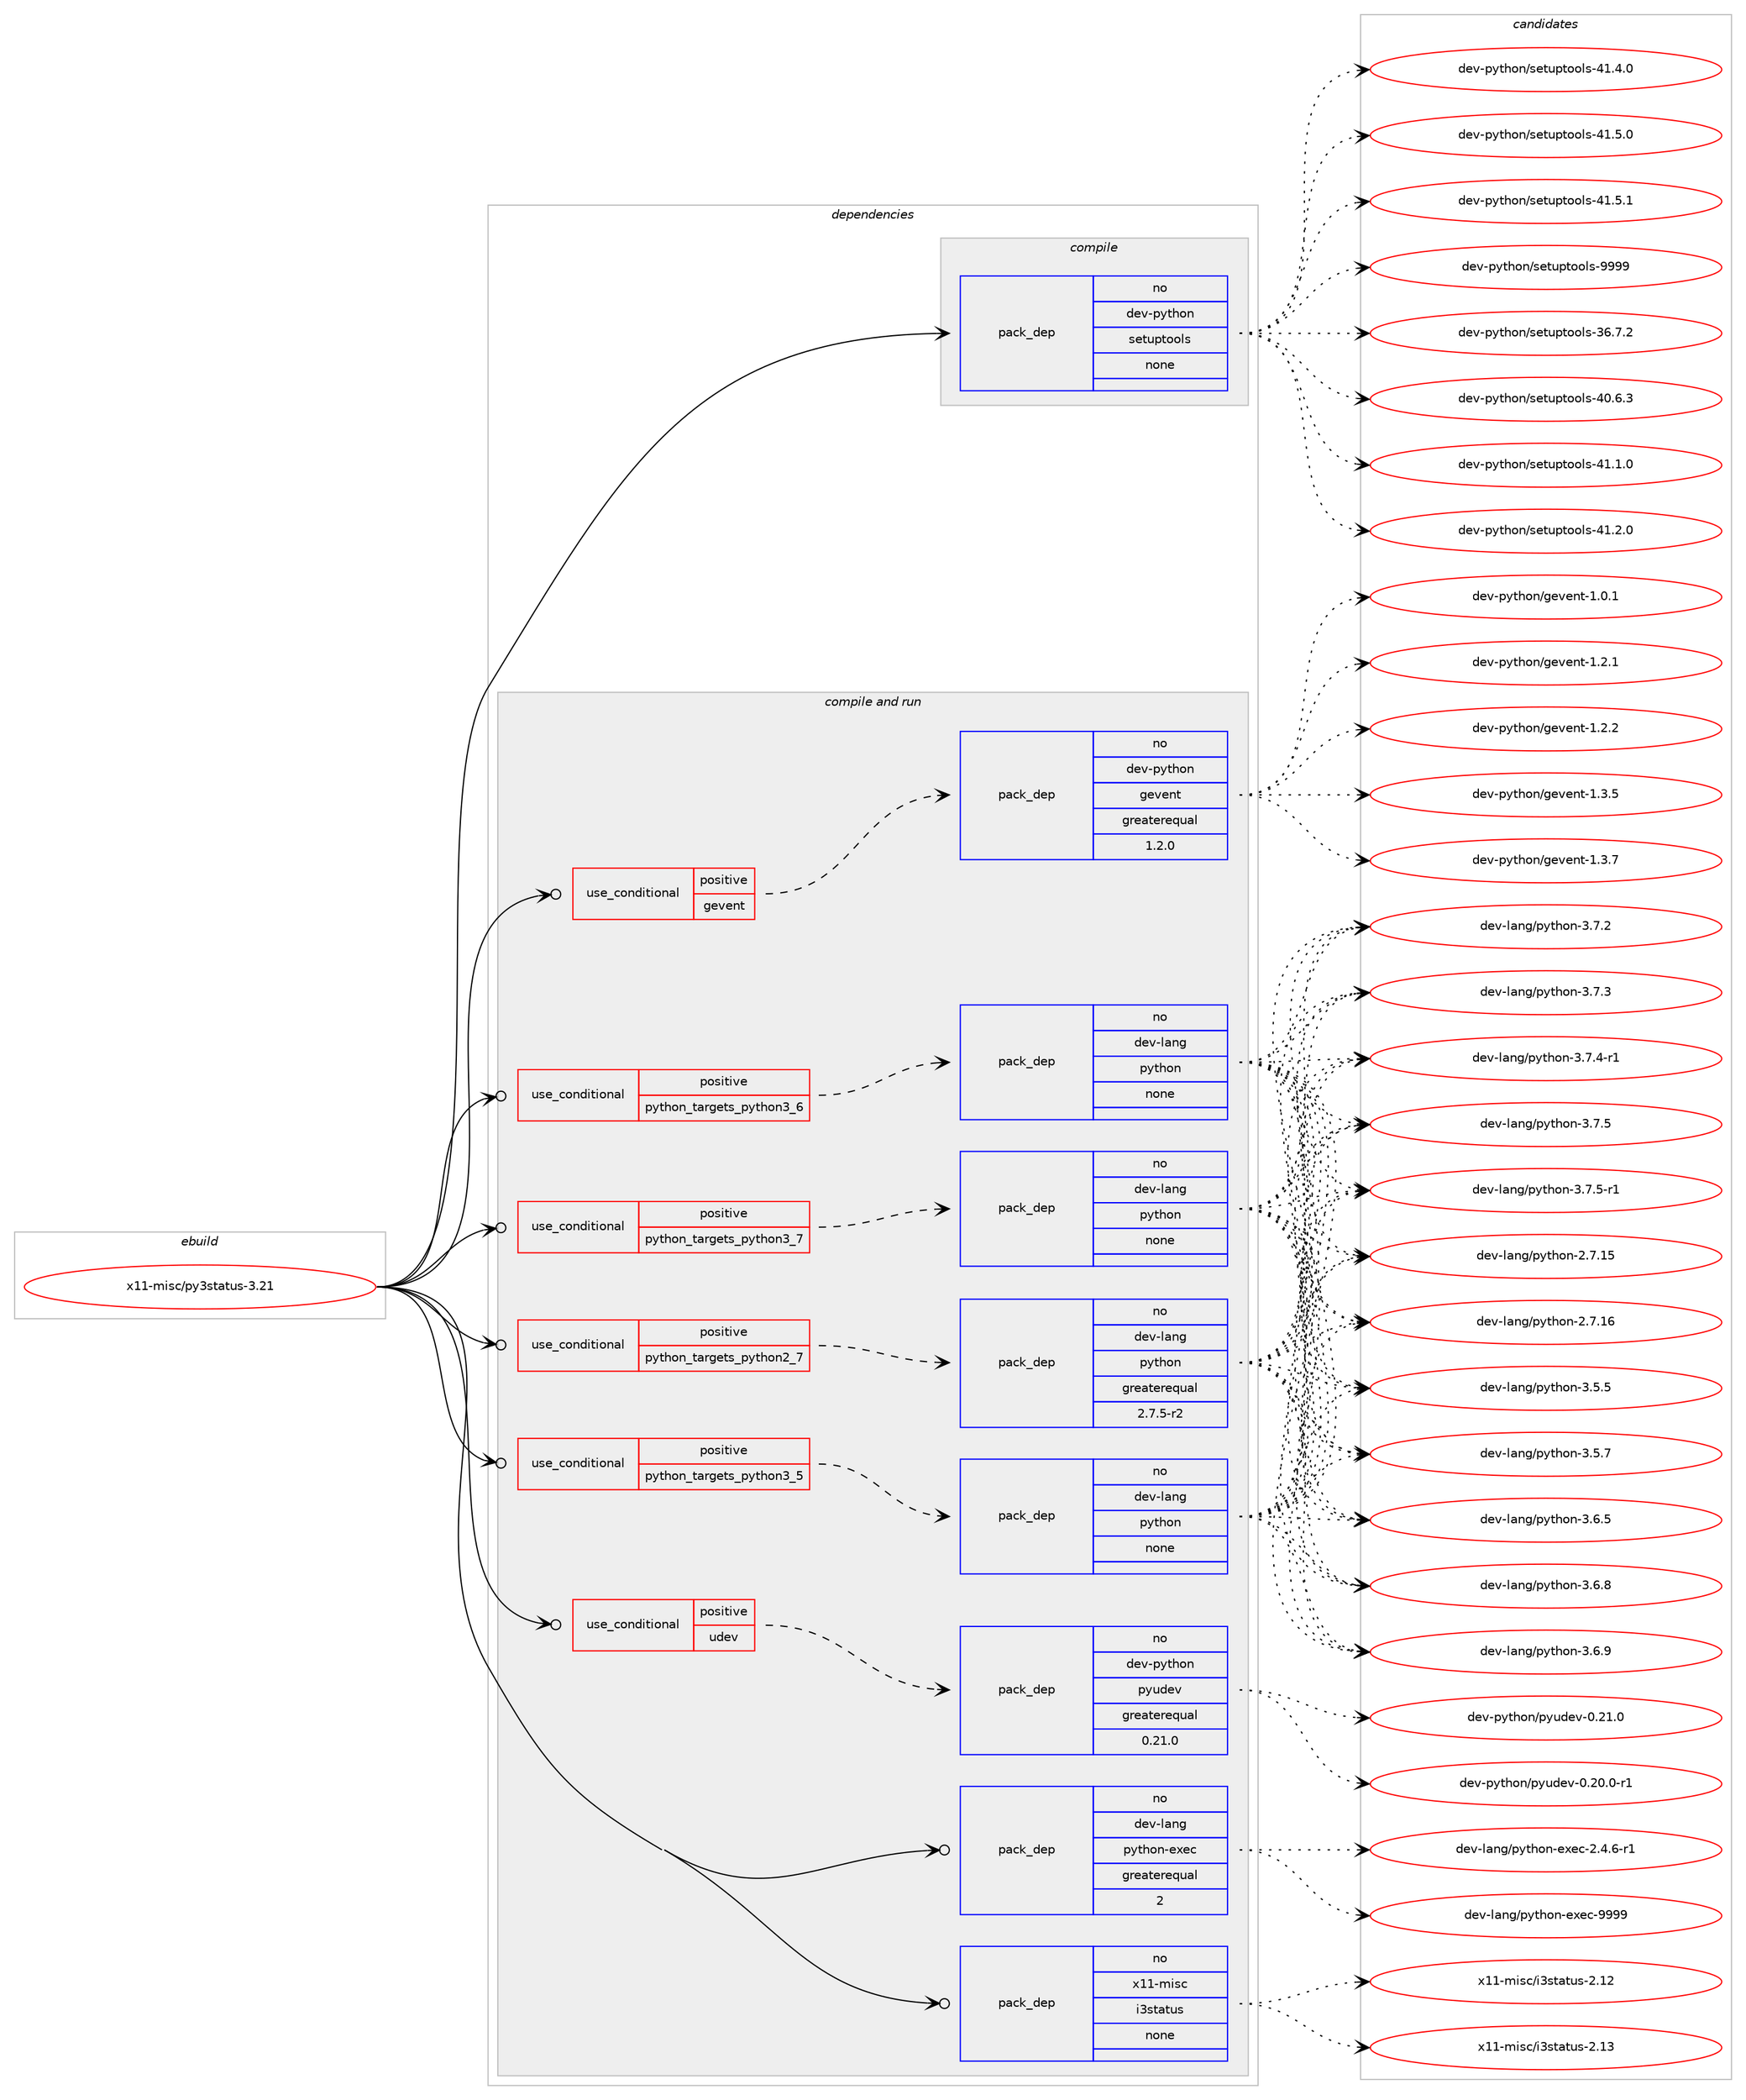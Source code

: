 digraph prolog {

# *************
# Graph options
# *************

newrank=true;
concentrate=true;
compound=true;
graph [rankdir=LR,fontname=Helvetica,fontsize=10,ranksep=1.5];#, ranksep=2.5, nodesep=0.2];
edge  [arrowhead=vee];
node  [fontname=Helvetica,fontsize=10];

# **********
# The ebuild
# **********

subgraph cluster_leftcol {
color=gray;
rank=same;
label=<<i>ebuild</i>>;
id [label="x11-misc/py3status-3.21", color=red, width=4, href="../x11-misc/py3status-3.21.svg"];
}

# ****************
# The dependencies
# ****************

subgraph cluster_midcol {
color=gray;
label=<<i>dependencies</i>>;
subgraph cluster_compile {
fillcolor="#eeeeee";
style=filled;
label=<<i>compile</i>>;
subgraph pack683521 {
dependency920094 [label=<<TABLE BORDER="0" CELLBORDER="1" CELLSPACING="0" CELLPADDING="4" WIDTH="220"><TR><TD ROWSPAN="6" CELLPADDING="30">pack_dep</TD></TR><TR><TD WIDTH="110">no</TD></TR><TR><TD>dev-python</TD></TR><TR><TD>setuptools</TD></TR><TR><TD>none</TD></TR><TR><TD></TD></TR></TABLE>>, shape=none, color=blue];
}
id:e -> dependency920094:w [weight=20,style="solid",arrowhead="vee"];
}
subgraph cluster_compileandrun {
fillcolor="#eeeeee";
style=filled;
label=<<i>compile and run</i>>;
subgraph cond219884 {
dependency920095 [label=<<TABLE BORDER="0" CELLBORDER="1" CELLSPACING="0" CELLPADDING="4"><TR><TD ROWSPAN="3" CELLPADDING="10">use_conditional</TD></TR><TR><TD>positive</TD></TR><TR><TD>gevent</TD></TR></TABLE>>, shape=none, color=red];
subgraph pack683522 {
dependency920096 [label=<<TABLE BORDER="0" CELLBORDER="1" CELLSPACING="0" CELLPADDING="4" WIDTH="220"><TR><TD ROWSPAN="6" CELLPADDING="30">pack_dep</TD></TR><TR><TD WIDTH="110">no</TD></TR><TR><TD>dev-python</TD></TR><TR><TD>gevent</TD></TR><TR><TD>greaterequal</TD></TR><TR><TD>1.2.0</TD></TR></TABLE>>, shape=none, color=blue];
}
dependency920095:e -> dependency920096:w [weight=20,style="dashed",arrowhead="vee"];
}
id:e -> dependency920095:w [weight=20,style="solid",arrowhead="odotvee"];
subgraph cond219885 {
dependency920097 [label=<<TABLE BORDER="0" CELLBORDER="1" CELLSPACING="0" CELLPADDING="4"><TR><TD ROWSPAN="3" CELLPADDING="10">use_conditional</TD></TR><TR><TD>positive</TD></TR><TR><TD>python_targets_python2_7</TD></TR></TABLE>>, shape=none, color=red];
subgraph pack683523 {
dependency920098 [label=<<TABLE BORDER="0" CELLBORDER="1" CELLSPACING="0" CELLPADDING="4" WIDTH="220"><TR><TD ROWSPAN="6" CELLPADDING="30">pack_dep</TD></TR><TR><TD WIDTH="110">no</TD></TR><TR><TD>dev-lang</TD></TR><TR><TD>python</TD></TR><TR><TD>greaterequal</TD></TR><TR><TD>2.7.5-r2</TD></TR></TABLE>>, shape=none, color=blue];
}
dependency920097:e -> dependency920098:w [weight=20,style="dashed",arrowhead="vee"];
}
id:e -> dependency920097:w [weight=20,style="solid",arrowhead="odotvee"];
subgraph cond219886 {
dependency920099 [label=<<TABLE BORDER="0" CELLBORDER="1" CELLSPACING="0" CELLPADDING="4"><TR><TD ROWSPAN="3" CELLPADDING="10">use_conditional</TD></TR><TR><TD>positive</TD></TR><TR><TD>python_targets_python3_5</TD></TR></TABLE>>, shape=none, color=red];
subgraph pack683524 {
dependency920100 [label=<<TABLE BORDER="0" CELLBORDER="1" CELLSPACING="0" CELLPADDING="4" WIDTH="220"><TR><TD ROWSPAN="6" CELLPADDING="30">pack_dep</TD></TR><TR><TD WIDTH="110">no</TD></TR><TR><TD>dev-lang</TD></TR><TR><TD>python</TD></TR><TR><TD>none</TD></TR><TR><TD></TD></TR></TABLE>>, shape=none, color=blue];
}
dependency920099:e -> dependency920100:w [weight=20,style="dashed",arrowhead="vee"];
}
id:e -> dependency920099:w [weight=20,style="solid",arrowhead="odotvee"];
subgraph cond219887 {
dependency920101 [label=<<TABLE BORDER="0" CELLBORDER="1" CELLSPACING="0" CELLPADDING="4"><TR><TD ROWSPAN="3" CELLPADDING="10">use_conditional</TD></TR><TR><TD>positive</TD></TR><TR><TD>python_targets_python3_6</TD></TR></TABLE>>, shape=none, color=red];
subgraph pack683525 {
dependency920102 [label=<<TABLE BORDER="0" CELLBORDER="1" CELLSPACING="0" CELLPADDING="4" WIDTH="220"><TR><TD ROWSPAN="6" CELLPADDING="30">pack_dep</TD></TR><TR><TD WIDTH="110">no</TD></TR><TR><TD>dev-lang</TD></TR><TR><TD>python</TD></TR><TR><TD>none</TD></TR><TR><TD></TD></TR></TABLE>>, shape=none, color=blue];
}
dependency920101:e -> dependency920102:w [weight=20,style="dashed",arrowhead="vee"];
}
id:e -> dependency920101:w [weight=20,style="solid",arrowhead="odotvee"];
subgraph cond219888 {
dependency920103 [label=<<TABLE BORDER="0" CELLBORDER="1" CELLSPACING="0" CELLPADDING="4"><TR><TD ROWSPAN="3" CELLPADDING="10">use_conditional</TD></TR><TR><TD>positive</TD></TR><TR><TD>python_targets_python3_7</TD></TR></TABLE>>, shape=none, color=red];
subgraph pack683526 {
dependency920104 [label=<<TABLE BORDER="0" CELLBORDER="1" CELLSPACING="0" CELLPADDING="4" WIDTH="220"><TR><TD ROWSPAN="6" CELLPADDING="30">pack_dep</TD></TR><TR><TD WIDTH="110">no</TD></TR><TR><TD>dev-lang</TD></TR><TR><TD>python</TD></TR><TR><TD>none</TD></TR><TR><TD></TD></TR></TABLE>>, shape=none, color=blue];
}
dependency920103:e -> dependency920104:w [weight=20,style="dashed",arrowhead="vee"];
}
id:e -> dependency920103:w [weight=20,style="solid",arrowhead="odotvee"];
subgraph cond219889 {
dependency920105 [label=<<TABLE BORDER="0" CELLBORDER="1" CELLSPACING="0" CELLPADDING="4"><TR><TD ROWSPAN="3" CELLPADDING="10">use_conditional</TD></TR><TR><TD>positive</TD></TR><TR><TD>udev</TD></TR></TABLE>>, shape=none, color=red];
subgraph pack683527 {
dependency920106 [label=<<TABLE BORDER="0" CELLBORDER="1" CELLSPACING="0" CELLPADDING="4" WIDTH="220"><TR><TD ROWSPAN="6" CELLPADDING="30">pack_dep</TD></TR><TR><TD WIDTH="110">no</TD></TR><TR><TD>dev-python</TD></TR><TR><TD>pyudev</TD></TR><TR><TD>greaterequal</TD></TR><TR><TD>0.21.0</TD></TR></TABLE>>, shape=none, color=blue];
}
dependency920105:e -> dependency920106:w [weight=20,style="dashed",arrowhead="vee"];
}
id:e -> dependency920105:w [weight=20,style="solid",arrowhead="odotvee"];
subgraph pack683528 {
dependency920107 [label=<<TABLE BORDER="0" CELLBORDER="1" CELLSPACING="0" CELLPADDING="4" WIDTH="220"><TR><TD ROWSPAN="6" CELLPADDING="30">pack_dep</TD></TR><TR><TD WIDTH="110">no</TD></TR><TR><TD>dev-lang</TD></TR><TR><TD>python-exec</TD></TR><TR><TD>greaterequal</TD></TR><TR><TD>2</TD></TR></TABLE>>, shape=none, color=blue];
}
id:e -> dependency920107:w [weight=20,style="solid",arrowhead="odotvee"];
subgraph pack683529 {
dependency920108 [label=<<TABLE BORDER="0" CELLBORDER="1" CELLSPACING="0" CELLPADDING="4" WIDTH="220"><TR><TD ROWSPAN="6" CELLPADDING="30">pack_dep</TD></TR><TR><TD WIDTH="110">no</TD></TR><TR><TD>x11-misc</TD></TR><TR><TD>i3status</TD></TR><TR><TD>none</TD></TR><TR><TD></TD></TR></TABLE>>, shape=none, color=blue];
}
id:e -> dependency920108:w [weight=20,style="solid",arrowhead="odotvee"];
}
subgraph cluster_run {
fillcolor="#eeeeee";
style=filled;
label=<<i>run</i>>;
}
}

# **************
# The candidates
# **************

subgraph cluster_choices {
rank=same;
color=gray;
label=<<i>candidates</i>>;

subgraph choice683521 {
color=black;
nodesep=1;
choice100101118451121211161041111104711510111611711211611111110811545515446554650 [label="dev-python/setuptools-36.7.2", color=red, width=4,href="../dev-python/setuptools-36.7.2.svg"];
choice100101118451121211161041111104711510111611711211611111110811545524846544651 [label="dev-python/setuptools-40.6.3", color=red, width=4,href="../dev-python/setuptools-40.6.3.svg"];
choice100101118451121211161041111104711510111611711211611111110811545524946494648 [label="dev-python/setuptools-41.1.0", color=red, width=4,href="../dev-python/setuptools-41.1.0.svg"];
choice100101118451121211161041111104711510111611711211611111110811545524946504648 [label="dev-python/setuptools-41.2.0", color=red, width=4,href="../dev-python/setuptools-41.2.0.svg"];
choice100101118451121211161041111104711510111611711211611111110811545524946524648 [label="dev-python/setuptools-41.4.0", color=red, width=4,href="../dev-python/setuptools-41.4.0.svg"];
choice100101118451121211161041111104711510111611711211611111110811545524946534648 [label="dev-python/setuptools-41.5.0", color=red, width=4,href="../dev-python/setuptools-41.5.0.svg"];
choice100101118451121211161041111104711510111611711211611111110811545524946534649 [label="dev-python/setuptools-41.5.1", color=red, width=4,href="../dev-python/setuptools-41.5.1.svg"];
choice10010111845112121116104111110471151011161171121161111111081154557575757 [label="dev-python/setuptools-9999", color=red, width=4,href="../dev-python/setuptools-9999.svg"];
dependency920094:e -> choice100101118451121211161041111104711510111611711211611111110811545515446554650:w [style=dotted,weight="100"];
dependency920094:e -> choice100101118451121211161041111104711510111611711211611111110811545524846544651:w [style=dotted,weight="100"];
dependency920094:e -> choice100101118451121211161041111104711510111611711211611111110811545524946494648:w [style=dotted,weight="100"];
dependency920094:e -> choice100101118451121211161041111104711510111611711211611111110811545524946504648:w [style=dotted,weight="100"];
dependency920094:e -> choice100101118451121211161041111104711510111611711211611111110811545524946524648:w [style=dotted,weight="100"];
dependency920094:e -> choice100101118451121211161041111104711510111611711211611111110811545524946534648:w [style=dotted,weight="100"];
dependency920094:e -> choice100101118451121211161041111104711510111611711211611111110811545524946534649:w [style=dotted,weight="100"];
dependency920094:e -> choice10010111845112121116104111110471151011161171121161111111081154557575757:w [style=dotted,weight="100"];
}
subgraph choice683522 {
color=black;
nodesep=1;
choice1001011184511212111610411111047103101118101110116454946484649 [label="dev-python/gevent-1.0.1", color=red, width=4,href="../dev-python/gevent-1.0.1.svg"];
choice1001011184511212111610411111047103101118101110116454946504649 [label="dev-python/gevent-1.2.1", color=red, width=4,href="../dev-python/gevent-1.2.1.svg"];
choice1001011184511212111610411111047103101118101110116454946504650 [label="dev-python/gevent-1.2.2", color=red, width=4,href="../dev-python/gevent-1.2.2.svg"];
choice1001011184511212111610411111047103101118101110116454946514653 [label="dev-python/gevent-1.3.5", color=red, width=4,href="../dev-python/gevent-1.3.5.svg"];
choice1001011184511212111610411111047103101118101110116454946514655 [label="dev-python/gevent-1.3.7", color=red, width=4,href="../dev-python/gevent-1.3.7.svg"];
dependency920096:e -> choice1001011184511212111610411111047103101118101110116454946484649:w [style=dotted,weight="100"];
dependency920096:e -> choice1001011184511212111610411111047103101118101110116454946504649:w [style=dotted,weight="100"];
dependency920096:e -> choice1001011184511212111610411111047103101118101110116454946504650:w [style=dotted,weight="100"];
dependency920096:e -> choice1001011184511212111610411111047103101118101110116454946514653:w [style=dotted,weight="100"];
dependency920096:e -> choice1001011184511212111610411111047103101118101110116454946514655:w [style=dotted,weight="100"];
}
subgraph choice683523 {
color=black;
nodesep=1;
choice10010111845108971101034711212111610411111045504655464953 [label="dev-lang/python-2.7.15", color=red, width=4,href="../dev-lang/python-2.7.15.svg"];
choice10010111845108971101034711212111610411111045504655464954 [label="dev-lang/python-2.7.16", color=red, width=4,href="../dev-lang/python-2.7.16.svg"];
choice100101118451089711010347112121116104111110455146534653 [label="dev-lang/python-3.5.5", color=red, width=4,href="../dev-lang/python-3.5.5.svg"];
choice100101118451089711010347112121116104111110455146534655 [label="dev-lang/python-3.5.7", color=red, width=4,href="../dev-lang/python-3.5.7.svg"];
choice100101118451089711010347112121116104111110455146544653 [label="dev-lang/python-3.6.5", color=red, width=4,href="../dev-lang/python-3.6.5.svg"];
choice100101118451089711010347112121116104111110455146544656 [label="dev-lang/python-3.6.8", color=red, width=4,href="../dev-lang/python-3.6.8.svg"];
choice100101118451089711010347112121116104111110455146544657 [label="dev-lang/python-3.6.9", color=red, width=4,href="../dev-lang/python-3.6.9.svg"];
choice100101118451089711010347112121116104111110455146554650 [label="dev-lang/python-3.7.2", color=red, width=4,href="../dev-lang/python-3.7.2.svg"];
choice100101118451089711010347112121116104111110455146554651 [label="dev-lang/python-3.7.3", color=red, width=4,href="../dev-lang/python-3.7.3.svg"];
choice1001011184510897110103471121211161041111104551465546524511449 [label="dev-lang/python-3.7.4-r1", color=red, width=4,href="../dev-lang/python-3.7.4-r1.svg"];
choice100101118451089711010347112121116104111110455146554653 [label="dev-lang/python-3.7.5", color=red, width=4,href="../dev-lang/python-3.7.5.svg"];
choice1001011184510897110103471121211161041111104551465546534511449 [label="dev-lang/python-3.7.5-r1", color=red, width=4,href="../dev-lang/python-3.7.5-r1.svg"];
dependency920098:e -> choice10010111845108971101034711212111610411111045504655464953:w [style=dotted,weight="100"];
dependency920098:e -> choice10010111845108971101034711212111610411111045504655464954:w [style=dotted,weight="100"];
dependency920098:e -> choice100101118451089711010347112121116104111110455146534653:w [style=dotted,weight="100"];
dependency920098:e -> choice100101118451089711010347112121116104111110455146534655:w [style=dotted,weight="100"];
dependency920098:e -> choice100101118451089711010347112121116104111110455146544653:w [style=dotted,weight="100"];
dependency920098:e -> choice100101118451089711010347112121116104111110455146544656:w [style=dotted,weight="100"];
dependency920098:e -> choice100101118451089711010347112121116104111110455146544657:w [style=dotted,weight="100"];
dependency920098:e -> choice100101118451089711010347112121116104111110455146554650:w [style=dotted,weight="100"];
dependency920098:e -> choice100101118451089711010347112121116104111110455146554651:w [style=dotted,weight="100"];
dependency920098:e -> choice1001011184510897110103471121211161041111104551465546524511449:w [style=dotted,weight="100"];
dependency920098:e -> choice100101118451089711010347112121116104111110455146554653:w [style=dotted,weight="100"];
dependency920098:e -> choice1001011184510897110103471121211161041111104551465546534511449:w [style=dotted,weight="100"];
}
subgraph choice683524 {
color=black;
nodesep=1;
choice10010111845108971101034711212111610411111045504655464953 [label="dev-lang/python-2.7.15", color=red, width=4,href="../dev-lang/python-2.7.15.svg"];
choice10010111845108971101034711212111610411111045504655464954 [label="dev-lang/python-2.7.16", color=red, width=4,href="../dev-lang/python-2.7.16.svg"];
choice100101118451089711010347112121116104111110455146534653 [label="dev-lang/python-3.5.5", color=red, width=4,href="../dev-lang/python-3.5.5.svg"];
choice100101118451089711010347112121116104111110455146534655 [label="dev-lang/python-3.5.7", color=red, width=4,href="../dev-lang/python-3.5.7.svg"];
choice100101118451089711010347112121116104111110455146544653 [label="dev-lang/python-3.6.5", color=red, width=4,href="../dev-lang/python-3.6.5.svg"];
choice100101118451089711010347112121116104111110455146544656 [label="dev-lang/python-3.6.8", color=red, width=4,href="../dev-lang/python-3.6.8.svg"];
choice100101118451089711010347112121116104111110455146544657 [label="dev-lang/python-3.6.9", color=red, width=4,href="../dev-lang/python-3.6.9.svg"];
choice100101118451089711010347112121116104111110455146554650 [label="dev-lang/python-3.7.2", color=red, width=4,href="../dev-lang/python-3.7.2.svg"];
choice100101118451089711010347112121116104111110455146554651 [label="dev-lang/python-3.7.3", color=red, width=4,href="../dev-lang/python-3.7.3.svg"];
choice1001011184510897110103471121211161041111104551465546524511449 [label="dev-lang/python-3.7.4-r1", color=red, width=4,href="../dev-lang/python-3.7.4-r1.svg"];
choice100101118451089711010347112121116104111110455146554653 [label="dev-lang/python-3.7.5", color=red, width=4,href="../dev-lang/python-3.7.5.svg"];
choice1001011184510897110103471121211161041111104551465546534511449 [label="dev-lang/python-3.7.5-r1", color=red, width=4,href="../dev-lang/python-3.7.5-r1.svg"];
dependency920100:e -> choice10010111845108971101034711212111610411111045504655464953:w [style=dotted,weight="100"];
dependency920100:e -> choice10010111845108971101034711212111610411111045504655464954:w [style=dotted,weight="100"];
dependency920100:e -> choice100101118451089711010347112121116104111110455146534653:w [style=dotted,weight="100"];
dependency920100:e -> choice100101118451089711010347112121116104111110455146534655:w [style=dotted,weight="100"];
dependency920100:e -> choice100101118451089711010347112121116104111110455146544653:w [style=dotted,weight="100"];
dependency920100:e -> choice100101118451089711010347112121116104111110455146544656:w [style=dotted,weight="100"];
dependency920100:e -> choice100101118451089711010347112121116104111110455146544657:w [style=dotted,weight="100"];
dependency920100:e -> choice100101118451089711010347112121116104111110455146554650:w [style=dotted,weight="100"];
dependency920100:e -> choice100101118451089711010347112121116104111110455146554651:w [style=dotted,weight="100"];
dependency920100:e -> choice1001011184510897110103471121211161041111104551465546524511449:w [style=dotted,weight="100"];
dependency920100:e -> choice100101118451089711010347112121116104111110455146554653:w [style=dotted,weight="100"];
dependency920100:e -> choice1001011184510897110103471121211161041111104551465546534511449:w [style=dotted,weight="100"];
}
subgraph choice683525 {
color=black;
nodesep=1;
choice10010111845108971101034711212111610411111045504655464953 [label="dev-lang/python-2.7.15", color=red, width=4,href="../dev-lang/python-2.7.15.svg"];
choice10010111845108971101034711212111610411111045504655464954 [label="dev-lang/python-2.7.16", color=red, width=4,href="../dev-lang/python-2.7.16.svg"];
choice100101118451089711010347112121116104111110455146534653 [label="dev-lang/python-3.5.5", color=red, width=4,href="../dev-lang/python-3.5.5.svg"];
choice100101118451089711010347112121116104111110455146534655 [label="dev-lang/python-3.5.7", color=red, width=4,href="../dev-lang/python-3.5.7.svg"];
choice100101118451089711010347112121116104111110455146544653 [label="dev-lang/python-3.6.5", color=red, width=4,href="../dev-lang/python-3.6.5.svg"];
choice100101118451089711010347112121116104111110455146544656 [label="dev-lang/python-3.6.8", color=red, width=4,href="../dev-lang/python-3.6.8.svg"];
choice100101118451089711010347112121116104111110455146544657 [label="dev-lang/python-3.6.9", color=red, width=4,href="../dev-lang/python-3.6.9.svg"];
choice100101118451089711010347112121116104111110455146554650 [label="dev-lang/python-3.7.2", color=red, width=4,href="../dev-lang/python-3.7.2.svg"];
choice100101118451089711010347112121116104111110455146554651 [label="dev-lang/python-3.7.3", color=red, width=4,href="../dev-lang/python-3.7.3.svg"];
choice1001011184510897110103471121211161041111104551465546524511449 [label="dev-lang/python-3.7.4-r1", color=red, width=4,href="../dev-lang/python-3.7.4-r1.svg"];
choice100101118451089711010347112121116104111110455146554653 [label="dev-lang/python-3.7.5", color=red, width=4,href="../dev-lang/python-3.7.5.svg"];
choice1001011184510897110103471121211161041111104551465546534511449 [label="dev-lang/python-3.7.5-r1", color=red, width=4,href="../dev-lang/python-3.7.5-r1.svg"];
dependency920102:e -> choice10010111845108971101034711212111610411111045504655464953:w [style=dotted,weight="100"];
dependency920102:e -> choice10010111845108971101034711212111610411111045504655464954:w [style=dotted,weight="100"];
dependency920102:e -> choice100101118451089711010347112121116104111110455146534653:w [style=dotted,weight="100"];
dependency920102:e -> choice100101118451089711010347112121116104111110455146534655:w [style=dotted,weight="100"];
dependency920102:e -> choice100101118451089711010347112121116104111110455146544653:w [style=dotted,weight="100"];
dependency920102:e -> choice100101118451089711010347112121116104111110455146544656:w [style=dotted,weight="100"];
dependency920102:e -> choice100101118451089711010347112121116104111110455146544657:w [style=dotted,weight="100"];
dependency920102:e -> choice100101118451089711010347112121116104111110455146554650:w [style=dotted,weight="100"];
dependency920102:e -> choice100101118451089711010347112121116104111110455146554651:w [style=dotted,weight="100"];
dependency920102:e -> choice1001011184510897110103471121211161041111104551465546524511449:w [style=dotted,weight="100"];
dependency920102:e -> choice100101118451089711010347112121116104111110455146554653:w [style=dotted,weight="100"];
dependency920102:e -> choice1001011184510897110103471121211161041111104551465546534511449:w [style=dotted,weight="100"];
}
subgraph choice683526 {
color=black;
nodesep=1;
choice10010111845108971101034711212111610411111045504655464953 [label="dev-lang/python-2.7.15", color=red, width=4,href="../dev-lang/python-2.7.15.svg"];
choice10010111845108971101034711212111610411111045504655464954 [label="dev-lang/python-2.7.16", color=red, width=4,href="../dev-lang/python-2.7.16.svg"];
choice100101118451089711010347112121116104111110455146534653 [label="dev-lang/python-3.5.5", color=red, width=4,href="../dev-lang/python-3.5.5.svg"];
choice100101118451089711010347112121116104111110455146534655 [label="dev-lang/python-3.5.7", color=red, width=4,href="../dev-lang/python-3.5.7.svg"];
choice100101118451089711010347112121116104111110455146544653 [label="dev-lang/python-3.6.5", color=red, width=4,href="../dev-lang/python-3.6.5.svg"];
choice100101118451089711010347112121116104111110455146544656 [label="dev-lang/python-3.6.8", color=red, width=4,href="../dev-lang/python-3.6.8.svg"];
choice100101118451089711010347112121116104111110455146544657 [label="dev-lang/python-3.6.9", color=red, width=4,href="../dev-lang/python-3.6.9.svg"];
choice100101118451089711010347112121116104111110455146554650 [label="dev-lang/python-3.7.2", color=red, width=4,href="../dev-lang/python-3.7.2.svg"];
choice100101118451089711010347112121116104111110455146554651 [label="dev-lang/python-3.7.3", color=red, width=4,href="../dev-lang/python-3.7.3.svg"];
choice1001011184510897110103471121211161041111104551465546524511449 [label="dev-lang/python-3.7.4-r1", color=red, width=4,href="../dev-lang/python-3.7.4-r1.svg"];
choice100101118451089711010347112121116104111110455146554653 [label="dev-lang/python-3.7.5", color=red, width=4,href="../dev-lang/python-3.7.5.svg"];
choice1001011184510897110103471121211161041111104551465546534511449 [label="dev-lang/python-3.7.5-r1", color=red, width=4,href="../dev-lang/python-3.7.5-r1.svg"];
dependency920104:e -> choice10010111845108971101034711212111610411111045504655464953:w [style=dotted,weight="100"];
dependency920104:e -> choice10010111845108971101034711212111610411111045504655464954:w [style=dotted,weight="100"];
dependency920104:e -> choice100101118451089711010347112121116104111110455146534653:w [style=dotted,weight="100"];
dependency920104:e -> choice100101118451089711010347112121116104111110455146534655:w [style=dotted,weight="100"];
dependency920104:e -> choice100101118451089711010347112121116104111110455146544653:w [style=dotted,weight="100"];
dependency920104:e -> choice100101118451089711010347112121116104111110455146544656:w [style=dotted,weight="100"];
dependency920104:e -> choice100101118451089711010347112121116104111110455146544657:w [style=dotted,weight="100"];
dependency920104:e -> choice100101118451089711010347112121116104111110455146554650:w [style=dotted,weight="100"];
dependency920104:e -> choice100101118451089711010347112121116104111110455146554651:w [style=dotted,weight="100"];
dependency920104:e -> choice1001011184510897110103471121211161041111104551465546524511449:w [style=dotted,weight="100"];
dependency920104:e -> choice100101118451089711010347112121116104111110455146554653:w [style=dotted,weight="100"];
dependency920104:e -> choice1001011184510897110103471121211161041111104551465546534511449:w [style=dotted,weight="100"];
}
subgraph choice683527 {
color=black;
nodesep=1;
choice1001011184511212111610411111047112121117100101118454846504846484511449 [label="dev-python/pyudev-0.20.0-r1", color=red, width=4,href="../dev-python/pyudev-0.20.0-r1.svg"];
choice100101118451121211161041111104711212111710010111845484650494648 [label="dev-python/pyudev-0.21.0", color=red, width=4,href="../dev-python/pyudev-0.21.0.svg"];
dependency920106:e -> choice1001011184511212111610411111047112121117100101118454846504846484511449:w [style=dotted,weight="100"];
dependency920106:e -> choice100101118451121211161041111104711212111710010111845484650494648:w [style=dotted,weight="100"];
}
subgraph choice683528 {
color=black;
nodesep=1;
choice10010111845108971101034711212111610411111045101120101994550465246544511449 [label="dev-lang/python-exec-2.4.6-r1", color=red, width=4,href="../dev-lang/python-exec-2.4.6-r1.svg"];
choice10010111845108971101034711212111610411111045101120101994557575757 [label="dev-lang/python-exec-9999", color=red, width=4,href="../dev-lang/python-exec-9999.svg"];
dependency920107:e -> choice10010111845108971101034711212111610411111045101120101994550465246544511449:w [style=dotted,weight="100"];
dependency920107:e -> choice10010111845108971101034711212111610411111045101120101994557575757:w [style=dotted,weight="100"];
}
subgraph choice683529 {
color=black;
nodesep=1;
choice120494945109105115994710551115116971161171154550464950 [label="x11-misc/i3status-2.12", color=red, width=4,href="../x11-misc/i3status-2.12.svg"];
choice120494945109105115994710551115116971161171154550464951 [label="x11-misc/i3status-2.13", color=red, width=4,href="../x11-misc/i3status-2.13.svg"];
dependency920108:e -> choice120494945109105115994710551115116971161171154550464950:w [style=dotted,weight="100"];
dependency920108:e -> choice120494945109105115994710551115116971161171154550464951:w [style=dotted,weight="100"];
}
}

}
